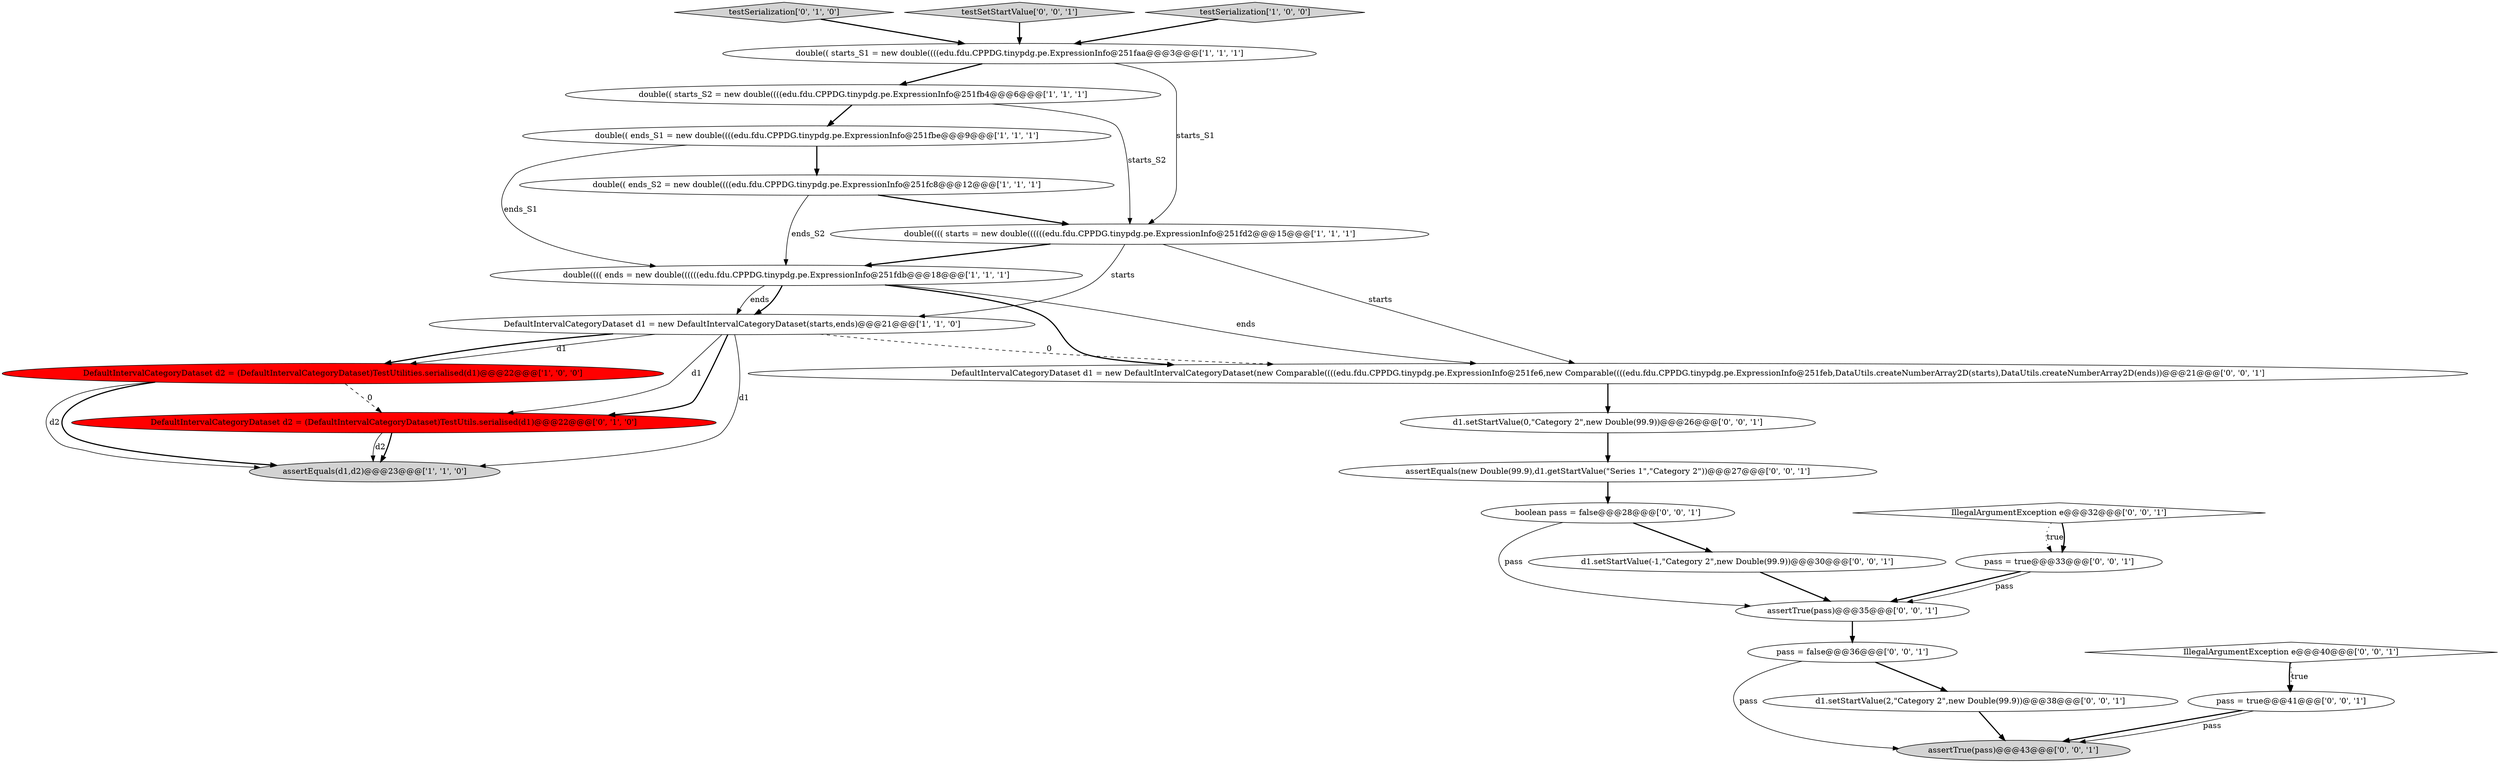 digraph {
24 [style = filled, label = "DefaultIntervalCategoryDataset d1 = new DefaultIntervalCategoryDataset(new Comparable((((edu.fdu.CPPDG.tinypdg.pe.ExpressionInfo@251fe6,new Comparable((((edu.fdu.CPPDG.tinypdg.pe.ExpressionInfo@251feb,DataUtils.createNumberArray2D(starts),DataUtils.createNumberArray2D(ends))@@@21@@@['0', '0', '1']", fillcolor = white, shape = ellipse image = "AAA0AAABBB3BBB"];
10 [style = filled, label = "DefaultIntervalCategoryDataset d2 = (DefaultIntervalCategoryDataset)TestUtils.serialised(d1)@@@22@@@['0', '1', '0']", fillcolor = red, shape = ellipse image = "AAA1AAABBB2BBB"];
6 [style = filled, label = "DefaultIntervalCategoryDataset d1 = new DefaultIntervalCategoryDataset(starts,ends)@@@21@@@['1', '1', '0']", fillcolor = white, shape = ellipse image = "AAA0AAABBB1BBB"];
11 [style = filled, label = "testSerialization['0', '1', '0']", fillcolor = lightgray, shape = diamond image = "AAA0AAABBB2BBB"];
16 [style = filled, label = "assertEquals(new Double(99.9),d1.getStartValue(\"Series 1\",\"Category 2\"))@@@27@@@['0', '0', '1']", fillcolor = white, shape = ellipse image = "AAA0AAABBB3BBB"];
2 [style = filled, label = "double(( ends_S1 = new double((((edu.fdu.CPPDG.tinypdg.pe.ExpressionInfo@251fbe@@@9@@@['1', '1', '1']", fillcolor = white, shape = ellipse image = "AAA0AAABBB1BBB"];
7 [style = filled, label = "double(((( starts = new double((((((edu.fdu.CPPDG.tinypdg.pe.ExpressionInfo@251fd2@@@15@@@['1', '1', '1']", fillcolor = white, shape = ellipse image = "AAA0AAABBB1BBB"];
12 [style = filled, label = "boolean pass = false@@@28@@@['0', '0', '1']", fillcolor = white, shape = ellipse image = "AAA0AAABBB3BBB"];
25 [style = filled, label = "pass = false@@@36@@@['0', '0', '1']", fillcolor = white, shape = ellipse image = "AAA0AAABBB3BBB"];
18 [style = filled, label = "assertTrue(pass)@@@43@@@['0', '0', '1']", fillcolor = lightgray, shape = ellipse image = "AAA0AAABBB3BBB"];
14 [style = filled, label = "IllegalArgumentException e@@@32@@@['0', '0', '1']", fillcolor = white, shape = diamond image = "AAA0AAABBB3BBB"];
1 [style = filled, label = "double(( ends_S2 = new double((((edu.fdu.CPPDG.tinypdg.pe.ExpressionInfo@251fc8@@@12@@@['1', '1', '1']", fillcolor = white, shape = ellipse image = "AAA0AAABBB1BBB"];
13 [style = filled, label = "assertTrue(pass)@@@35@@@['0', '0', '1']", fillcolor = white, shape = ellipse image = "AAA0AAABBB3BBB"];
17 [style = filled, label = "d1.setStartValue(-1,\"Category 2\",new Double(99.9))@@@30@@@['0', '0', '1']", fillcolor = white, shape = ellipse image = "AAA0AAABBB3BBB"];
3 [style = filled, label = "double(((( ends = new double((((((edu.fdu.CPPDG.tinypdg.pe.ExpressionInfo@251fdb@@@18@@@['1', '1', '1']", fillcolor = white, shape = ellipse image = "AAA0AAABBB1BBB"];
20 [style = filled, label = "pass = true@@@33@@@['0', '0', '1']", fillcolor = white, shape = ellipse image = "AAA0AAABBB3BBB"];
0 [style = filled, label = "double(( starts_S1 = new double((((edu.fdu.CPPDG.tinypdg.pe.ExpressionInfo@251faa@@@3@@@['1', '1', '1']", fillcolor = white, shape = ellipse image = "AAA0AAABBB1BBB"];
9 [style = filled, label = "assertEquals(d1,d2)@@@23@@@['1', '1', '0']", fillcolor = lightgray, shape = ellipse image = "AAA0AAABBB1BBB"];
15 [style = filled, label = "IllegalArgumentException e@@@40@@@['0', '0', '1']", fillcolor = white, shape = diamond image = "AAA0AAABBB3BBB"];
22 [style = filled, label = "testSetStartValue['0', '0', '1']", fillcolor = lightgray, shape = diamond image = "AAA0AAABBB3BBB"];
23 [style = filled, label = "pass = true@@@41@@@['0', '0', '1']", fillcolor = white, shape = ellipse image = "AAA0AAABBB3BBB"];
5 [style = filled, label = "testSerialization['1', '0', '0']", fillcolor = lightgray, shape = diamond image = "AAA0AAABBB1BBB"];
8 [style = filled, label = "double(( starts_S2 = new double((((edu.fdu.CPPDG.tinypdg.pe.ExpressionInfo@251fb4@@@6@@@['1', '1', '1']", fillcolor = white, shape = ellipse image = "AAA0AAABBB1BBB"];
19 [style = filled, label = "d1.setStartValue(0,\"Category 2\",new Double(99.9))@@@26@@@['0', '0', '1']", fillcolor = white, shape = ellipse image = "AAA0AAABBB3BBB"];
21 [style = filled, label = "d1.setStartValue(2,\"Category 2\",new Double(99.9))@@@38@@@['0', '0', '1']", fillcolor = white, shape = ellipse image = "AAA0AAABBB3BBB"];
4 [style = filled, label = "DefaultIntervalCategoryDataset d2 = (DefaultIntervalCategoryDataset)TestUtilities.serialised(d1)@@@22@@@['1', '0', '0']", fillcolor = red, shape = ellipse image = "AAA1AAABBB1BBB"];
3->6 [style = solid, label="ends"];
1->3 [style = solid, label="ends_S2"];
4->9 [style = bold, label=""];
13->25 [style = bold, label=""];
15->23 [style = bold, label=""];
20->13 [style = bold, label=""];
24->19 [style = bold, label=""];
12->13 [style = solid, label="pass"];
3->24 [style = bold, label=""];
0->7 [style = solid, label="starts_S1"];
2->1 [style = bold, label=""];
4->9 [style = solid, label="d2"];
6->9 [style = solid, label="d1"];
12->17 [style = bold, label=""];
3->6 [style = bold, label=""];
25->18 [style = solid, label="pass"];
7->24 [style = solid, label="starts"];
1->7 [style = bold, label=""];
7->6 [style = solid, label="starts"];
21->18 [style = bold, label=""];
7->3 [style = bold, label=""];
19->16 [style = bold, label=""];
14->20 [style = dotted, label="true"];
6->4 [style = solid, label="d1"];
6->4 [style = bold, label=""];
10->9 [style = solid, label="d2"];
3->24 [style = solid, label="ends"];
11->0 [style = bold, label=""];
22->0 [style = bold, label=""];
8->2 [style = bold, label=""];
5->0 [style = bold, label=""];
6->24 [style = dashed, label="0"];
8->7 [style = solid, label="starts_S2"];
6->10 [style = bold, label=""];
0->8 [style = bold, label=""];
10->9 [style = bold, label=""];
17->13 [style = bold, label=""];
2->3 [style = solid, label="ends_S1"];
15->23 [style = dotted, label="true"];
4->10 [style = dashed, label="0"];
16->12 [style = bold, label=""];
20->13 [style = solid, label="pass"];
23->18 [style = bold, label=""];
23->18 [style = solid, label="pass"];
25->21 [style = bold, label=""];
14->20 [style = bold, label=""];
6->10 [style = solid, label="d1"];
}
